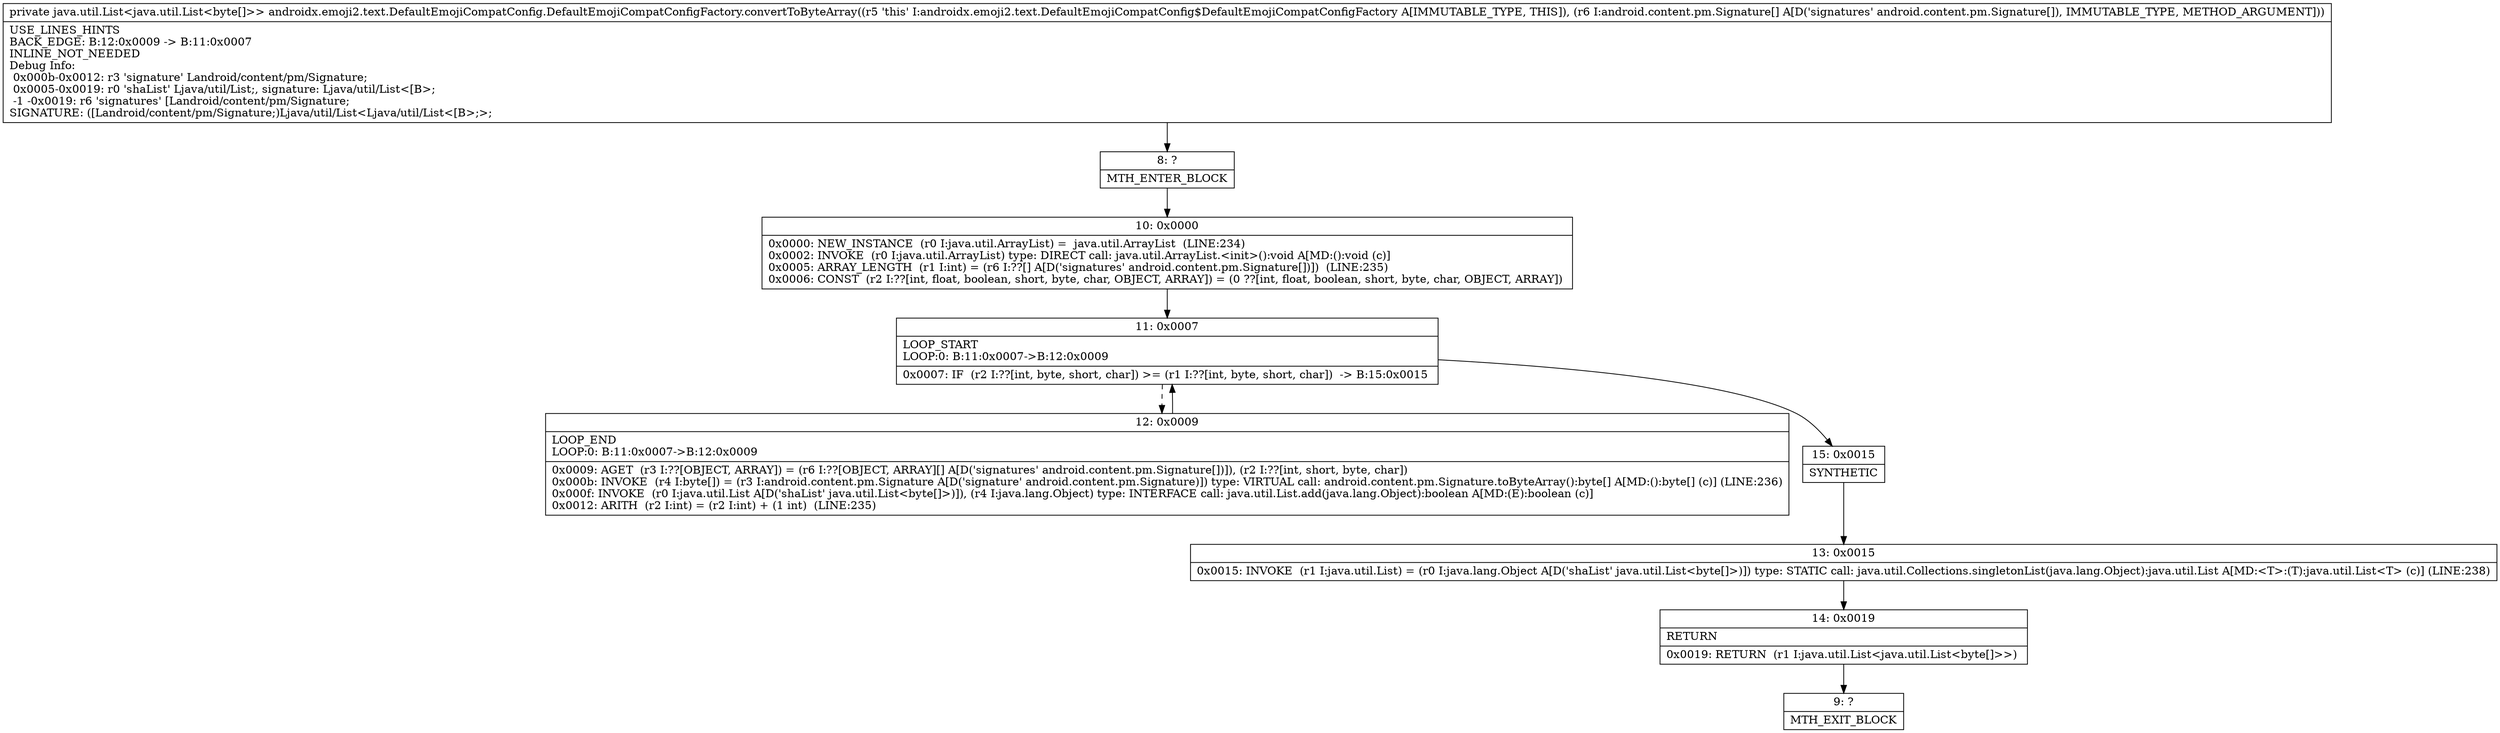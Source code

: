 digraph "CFG forandroidx.emoji2.text.DefaultEmojiCompatConfig.DefaultEmojiCompatConfigFactory.convertToByteArray([Landroid\/content\/pm\/Signature;)Ljava\/util\/List;" {
Node_8 [shape=record,label="{8\:\ ?|MTH_ENTER_BLOCK\l}"];
Node_10 [shape=record,label="{10\:\ 0x0000|0x0000: NEW_INSTANCE  (r0 I:java.util.ArrayList) =  java.util.ArrayList  (LINE:234)\l0x0002: INVOKE  (r0 I:java.util.ArrayList) type: DIRECT call: java.util.ArrayList.\<init\>():void A[MD:():void (c)]\l0x0005: ARRAY_LENGTH  (r1 I:int) = (r6 I:??[] A[D('signatures' android.content.pm.Signature[])])  (LINE:235)\l0x0006: CONST  (r2 I:??[int, float, boolean, short, byte, char, OBJECT, ARRAY]) = (0 ??[int, float, boolean, short, byte, char, OBJECT, ARRAY]) \l}"];
Node_11 [shape=record,label="{11\:\ 0x0007|LOOP_START\lLOOP:0: B:11:0x0007\-\>B:12:0x0009\l|0x0007: IF  (r2 I:??[int, byte, short, char]) \>= (r1 I:??[int, byte, short, char])  \-\> B:15:0x0015 \l}"];
Node_12 [shape=record,label="{12\:\ 0x0009|LOOP_END\lLOOP:0: B:11:0x0007\-\>B:12:0x0009\l|0x0009: AGET  (r3 I:??[OBJECT, ARRAY]) = (r6 I:??[OBJECT, ARRAY][] A[D('signatures' android.content.pm.Signature[])]), (r2 I:??[int, short, byte, char]) \l0x000b: INVOKE  (r4 I:byte[]) = (r3 I:android.content.pm.Signature A[D('signature' android.content.pm.Signature)]) type: VIRTUAL call: android.content.pm.Signature.toByteArray():byte[] A[MD:():byte[] (c)] (LINE:236)\l0x000f: INVOKE  (r0 I:java.util.List A[D('shaList' java.util.List\<byte[]\>)]), (r4 I:java.lang.Object) type: INTERFACE call: java.util.List.add(java.lang.Object):boolean A[MD:(E):boolean (c)]\l0x0012: ARITH  (r2 I:int) = (r2 I:int) + (1 int)  (LINE:235)\l}"];
Node_15 [shape=record,label="{15\:\ 0x0015|SYNTHETIC\l}"];
Node_13 [shape=record,label="{13\:\ 0x0015|0x0015: INVOKE  (r1 I:java.util.List) = (r0 I:java.lang.Object A[D('shaList' java.util.List\<byte[]\>)]) type: STATIC call: java.util.Collections.singletonList(java.lang.Object):java.util.List A[MD:\<T\>:(T):java.util.List\<T\> (c)] (LINE:238)\l}"];
Node_14 [shape=record,label="{14\:\ 0x0019|RETURN\l|0x0019: RETURN  (r1 I:java.util.List\<java.util.List\<byte[]\>\>) \l}"];
Node_9 [shape=record,label="{9\:\ ?|MTH_EXIT_BLOCK\l}"];
MethodNode[shape=record,label="{private java.util.List\<java.util.List\<byte[]\>\> androidx.emoji2.text.DefaultEmojiCompatConfig.DefaultEmojiCompatConfigFactory.convertToByteArray((r5 'this' I:androidx.emoji2.text.DefaultEmojiCompatConfig$DefaultEmojiCompatConfigFactory A[IMMUTABLE_TYPE, THIS]), (r6 I:android.content.pm.Signature[] A[D('signatures' android.content.pm.Signature[]), IMMUTABLE_TYPE, METHOD_ARGUMENT]))  | USE_LINES_HINTS\lBACK_EDGE: B:12:0x0009 \-\> B:11:0x0007\lINLINE_NOT_NEEDED\lDebug Info:\l  0x000b\-0x0012: r3 'signature' Landroid\/content\/pm\/Signature;\l  0x0005\-0x0019: r0 'shaList' Ljava\/util\/List;, signature: Ljava\/util\/List\<[B\>;\l  \-1 \-0x0019: r6 'signatures' [Landroid\/content\/pm\/Signature;\lSIGNATURE: ([Landroid\/content\/pm\/Signature;)Ljava\/util\/List\<Ljava\/util\/List\<[B\>;\>;\l}"];
MethodNode -> Node_8;Node_8 -> Node_10;
Node_10 -> Node_11;
Node_11 -> Node_12[style=dashed];
Node_11 -> Node_15;
Node_12 -> Node_11;
Node_15 -> Node_13;
Node_13 -> Node_14;
Node_14 -> Node_9;
}

